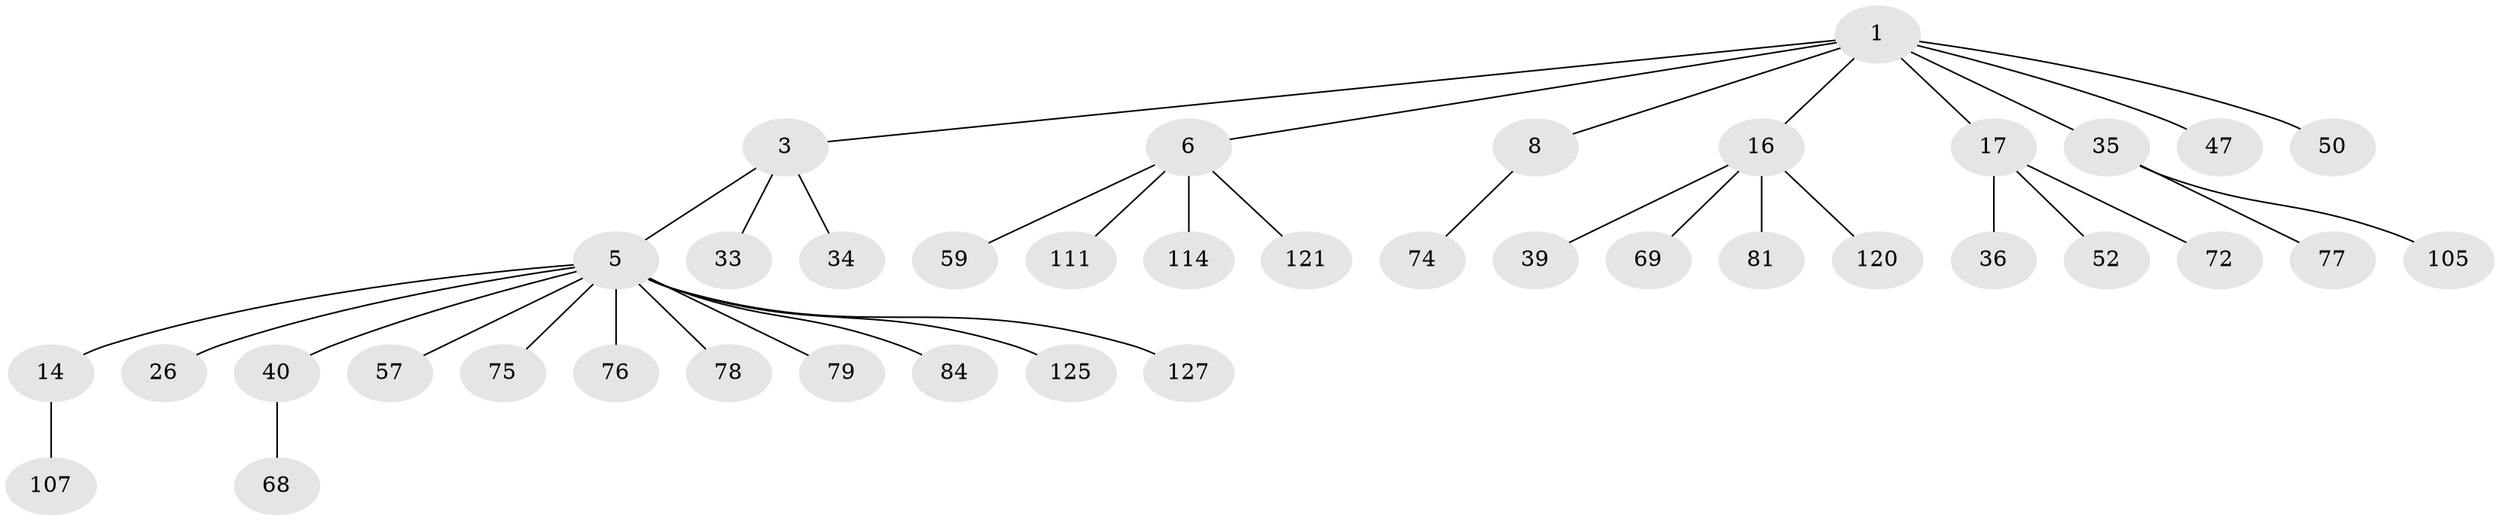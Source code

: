 // original degree distribution, {5: 0.030534351145038167, 3: 0.16030534351145037, 4: 0.0916030534351145, 7: 0.007633587786259542, 2: 0.22137404580152673, 1: 0.48854961832061067}
// Generated by graph-tools (version 1.1) at 2025/19/03/04/25 18:19:15]
// undirected, 39 vertices, 38 edges
graph export_dot {
graph [start="1"]
  node [color=gray90,style=filled];
  1 [super="+2+4+106+23"];
  3 [super="+18+13+24"];
  5 [super="+11+9+7+10+53+12"];
  6 [super="+19+55+25"];
  8 [super="+70+80+38"];
  14 [super="+42+15"];
  16 [super="+101+28"];
  17 [super="+20"];
  26;
  33 [super="+46"];
  34;
  35 [super="+56+112"];
  36 [super="+61"];
  39;
  40 [super="+45+94+87"];
  47 [super="+118+51"];
  50;
  52 [super="+117+73+85"];
  57 [super="+108+63"];
  59 [super="+65"];
  68 [super="+90+82"];
  69;
  72 [super="+119+86"];
  74 [super="+88"];
  75;
  76;
  77 [super="+115"];
  78;
  79;
  81;
  84 [super="+97"];
  105;
  107 [super="+131"];
  111;
  114;
  120;
  121;
  125;
  127;
  1 -- 6;
  1 -- 16;
  1 -- 3;
  1 -- 8;
  1 -- 50;
  1 -- 17;
  1 -- 35;
  1 -- 47;
  3 -- 5;
  3 -- 33;
  3 -- 34;
  5 -- 26;
  5 -- 125;
  5 -- 14;
  5 -- 127;
  5 -- 40;
  5 -- 75;
  5 -- 76;
  5 -- 78;
  5 -- 79;
  5 -- 84;
  5 -- 57;
  6 -- 114;
  6 -- 111;
  6 -- 121;
  6 -- 59;
  8 -- 74;
  14 -- 107;
  16 -- 81;
  16 -- 69;
  16 -- 39;
  16 -- 120;
  17 -- 72;
  17 -- 36;
  17 -- 52;
  35 -- 105;
  35 -- 77;
  40 -- 68;
}
